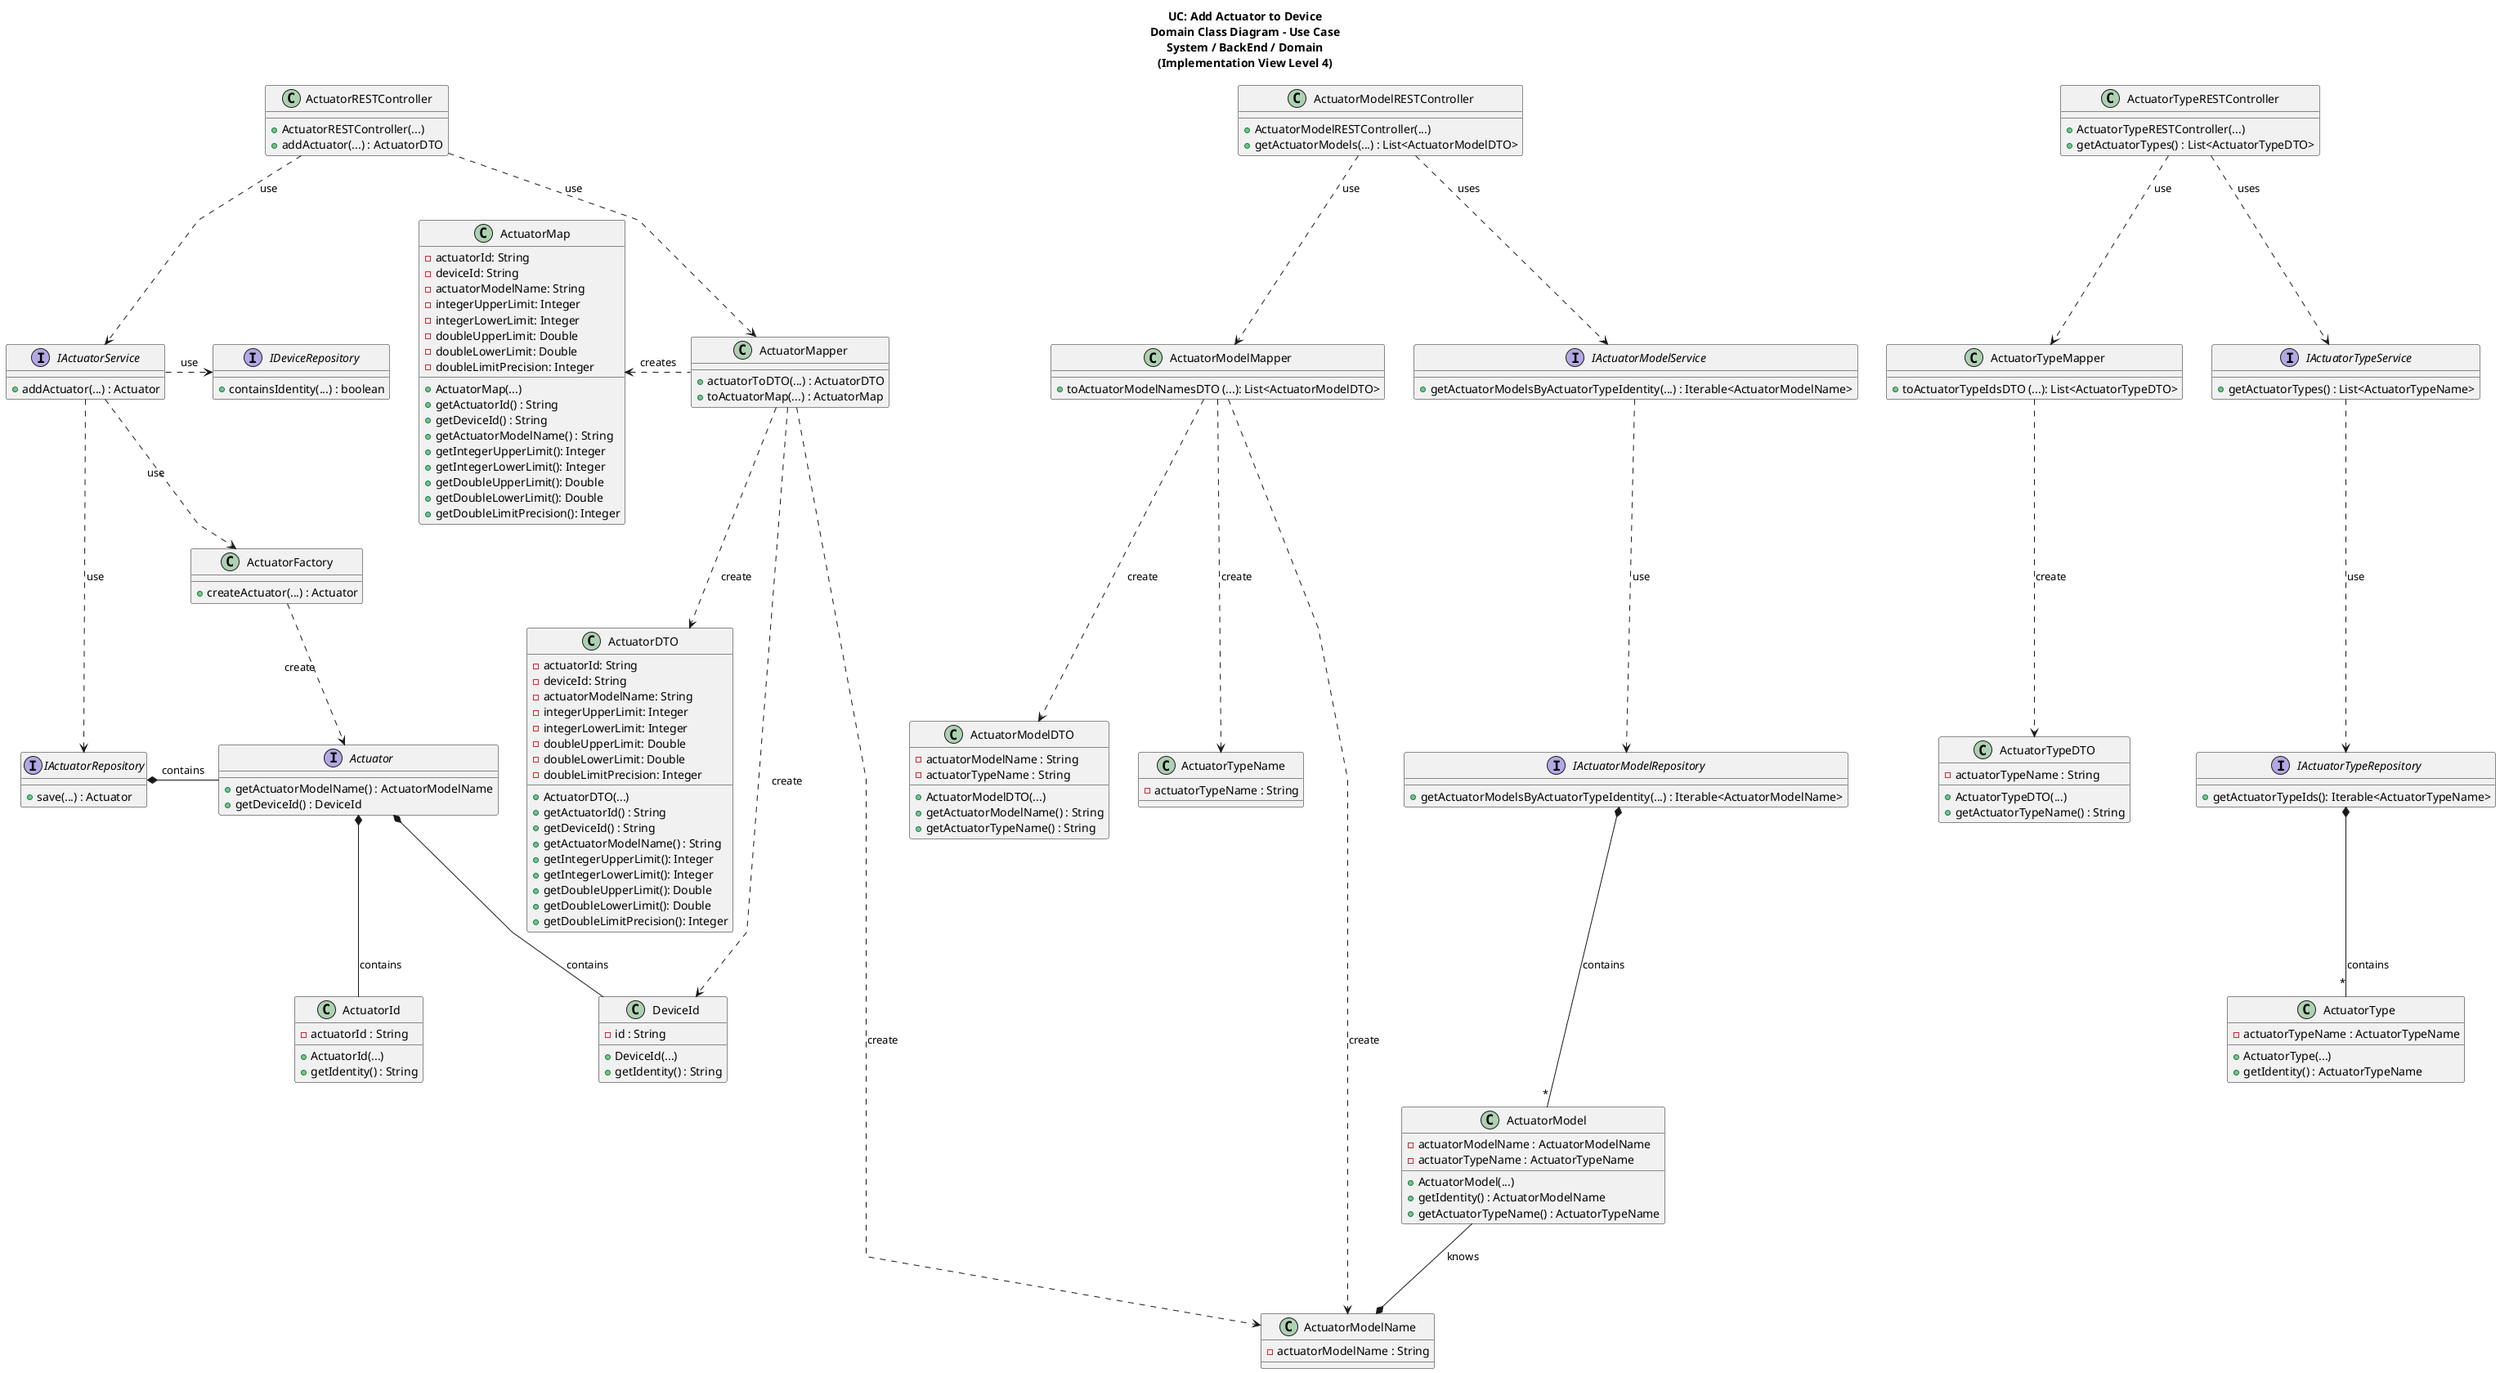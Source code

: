 @startuml

title UC: Add Actuator to Device\nDomain Class Diagram - Use Case\nSystem / BackEnd / Domain\n(Implementation View Level 4)

skinparam linetype polyline
/'
As a Power User [or Administrator], I want to add an actuator to an existing
device in a room. The actuator must be of a model of an existing type of actuator.
'/

class ActuatorTypeDTO {
    - actuatorTypeName : String
    + ActuatorTypeDTO(...)
    + getActuatorTypeName() : String
}

class ActuatorModelDTO {
    - actuatorModelName : String
     - actuatorTypeName : String
     + ActuatorModelDTO(...)
     + getActuatorModelName() : String
     + getActuatorTypeName() : String
}

class ActuatorDTO {
    - actuatorId: String
    - deviceId: String
    - actuatorModelName: String
    - integerUpperLimit: Integer
    - integerLowerLimit: Integer
    - doubleUpperLimit: Double
    - doubleLowerLimit: Double
    - doubleLimitPrecision: Integer
    + ActuatorDTO(...)
    + getActuatorId() : String
    + getDeviceId() : String
    + getActuatorModelName() : String
    + getIntegerUpperLimit(): Integer
    + getIntegerLowerLimit(): Integer
    + getDoubleUpperLimit(): Double
    + getDoubleLowerLimit(): Double
    + getDoubleLimitPrecision(): Integer
}

class ActuatorTypeMapper{
    + toActuatorTypeIdsDTO (...): List<ActuatorTypeDTO>
}

interface IActuatorTypeRepository {
+ getActuatorTypeIds(): Iterable<ActuatorTypeName>
}

class ActuatorModelMapper {
    + toActuatorModelNamesDTO (...): List<ActuatorModelDTO>
}

class ActuatorMap {
    - actuatorId: String
    - deviceId: String
    - actuatorModelName: String
    - integerUpperLimit: Integer
    - integerLowerLimit: Integer
    - doubleUpperLimit: Double
    - doubleLowerLimit: Double
    - doubleLimitPrecision: Integer
    + ActuatorMap(...)
    + getActuatorId() : String
    + getDeviceId() : String
    + getActuatorModelName() : String
    + getIntegerUpperLimit(): Integer
    + getIntegerLowerLimit(): Integer
    + getDoubleUpperLimit(): Double
    + getDoubleLowerLimit(): Double
    + getDoubleLimitPrecision(): Integer
}

interface IActuatorModelRepository {
+ getActuatorModelsByActuatorTypeIdentity(...) : Iterable<ActuatorModelName>
}

class ActuatorRESTController {
    + ActuatorRESTController(...)
    + addActuator(...) : ActuatorDTO
}

class ActuatorTypeRESTController {
    + ActuatorTypeRESTController(...)
    + getActuatorTypes() : List<ActuatorTypeDTO>
}

class ActuatorModelRESTController {
    + ActuatorModelRESTController(...)
    + getActuatorModels(...) : List<ActuatorModelDTO>
}

interface IActuatorService {
    + addActuator(...) : Actuator
}

interface IActuatorTypeService {
    + getActuatorTypes() : List<ActuatorTypeName>
}

interface IActuatorModelService {
    + getActuatorModelsByActuatorTypeIdentity(...) : Iterable<ActuatorModelName>
}

class ActuatorMapper {
    + actuatorToDTO(...) : ActuatorDTO
    + toActuatorMap(...) : ActuatorMap
}

class ActuatorFactory {
    + createActuator(...) : Actuator
}

interface IActuatorRepository {
    + save(...) : Actuator
}

class ActuatorType {
    - actuatorTypeName : ActuatorTypeName
    + ActuatorType(...)
    + getIdentity() : ActuatorTypeName
}

class ActuatorModel {
    - actuatorModelName : ActuatorModelName
    - actuatorTypeName : ActuatorTypeName
    + ActuatorModel(...)
    + getIdentity() : ActuatorModelName
    + getActuatorTypeName() : ActuatorTypeName
}

interface Actuator {
    + getActuatorModelName() : ActuatorModelName
    + getDeviceId() : DeviceId
}

class DeviceId {
- id : String
+ DeviceId(...)
+ getIdentity() : String
}

class ActuatorId {
- actuatorId : String
+ ActuatorId(...)
+ getIdentity() : String
}

class ActuatorTypeName {
- actuatorTypeName : String
}

class ActuatorModelName {
- actuatorModelName : String
}

interface IDeviceRepository {
    + containsIdentity(...) : boolean
}

ActuatorTypeRESTController  ..>  IActuatorTypeService : uses
ActuatorTypeRESTController   ..>  ActuatorTypeMapper : use
ActuatorTypeMapper   ..>  ActuatorTypeDTO : create
IActuatorTypeService   ..>  IActuatorTypeRepository : use
IActuatorTypeRepository   *-- "*"  ActuatorType : contains


ActuatorRESTController  ..>  ActuatorMapper : use
ActuatorRESTController  ..>  IActuatorService : use

IActuatorService  ..>  IActuatorRepository : use
IActuatorService  .>  IDeviceRepository : use
IActuatorService   .>  ActuatorFactory : use

ActuatorFactory   .>  Actuator : create

Actuator  *--  ActuatorId : contains
Actuator  *--  DeviceId : contains

ActuatorMapper   ..>  ActuatorDTO : create
ActuatorMapper   ..>  DeviceId : create
ActuatorMapper   .....>  ActuatorModelName : create
ActuatorMapper .l.> ActuatorMap : creates

ActuatorModelRESTController   ..>  ActuatorModelMapper : use
ActuatorModelRESTController  ..>  IActuatorModelService : uses
ActuatorModelMapper  ..>  ActuatorTypeName : create

IActuatorModelService  ..>  IActuatorModelRepository : use

IActuatorModelRepository   *-- "*"  ActuatorModel : contains

IActuatorRepository   *-  Actuator : contains

ActuatorModelMapper   ..>  ActuatorModelDTO : create
ActuatorModelMapper   .....>  ActuatorModelName : create

ActuatorModel  --*  ActuatorModelName : knows

@enduml